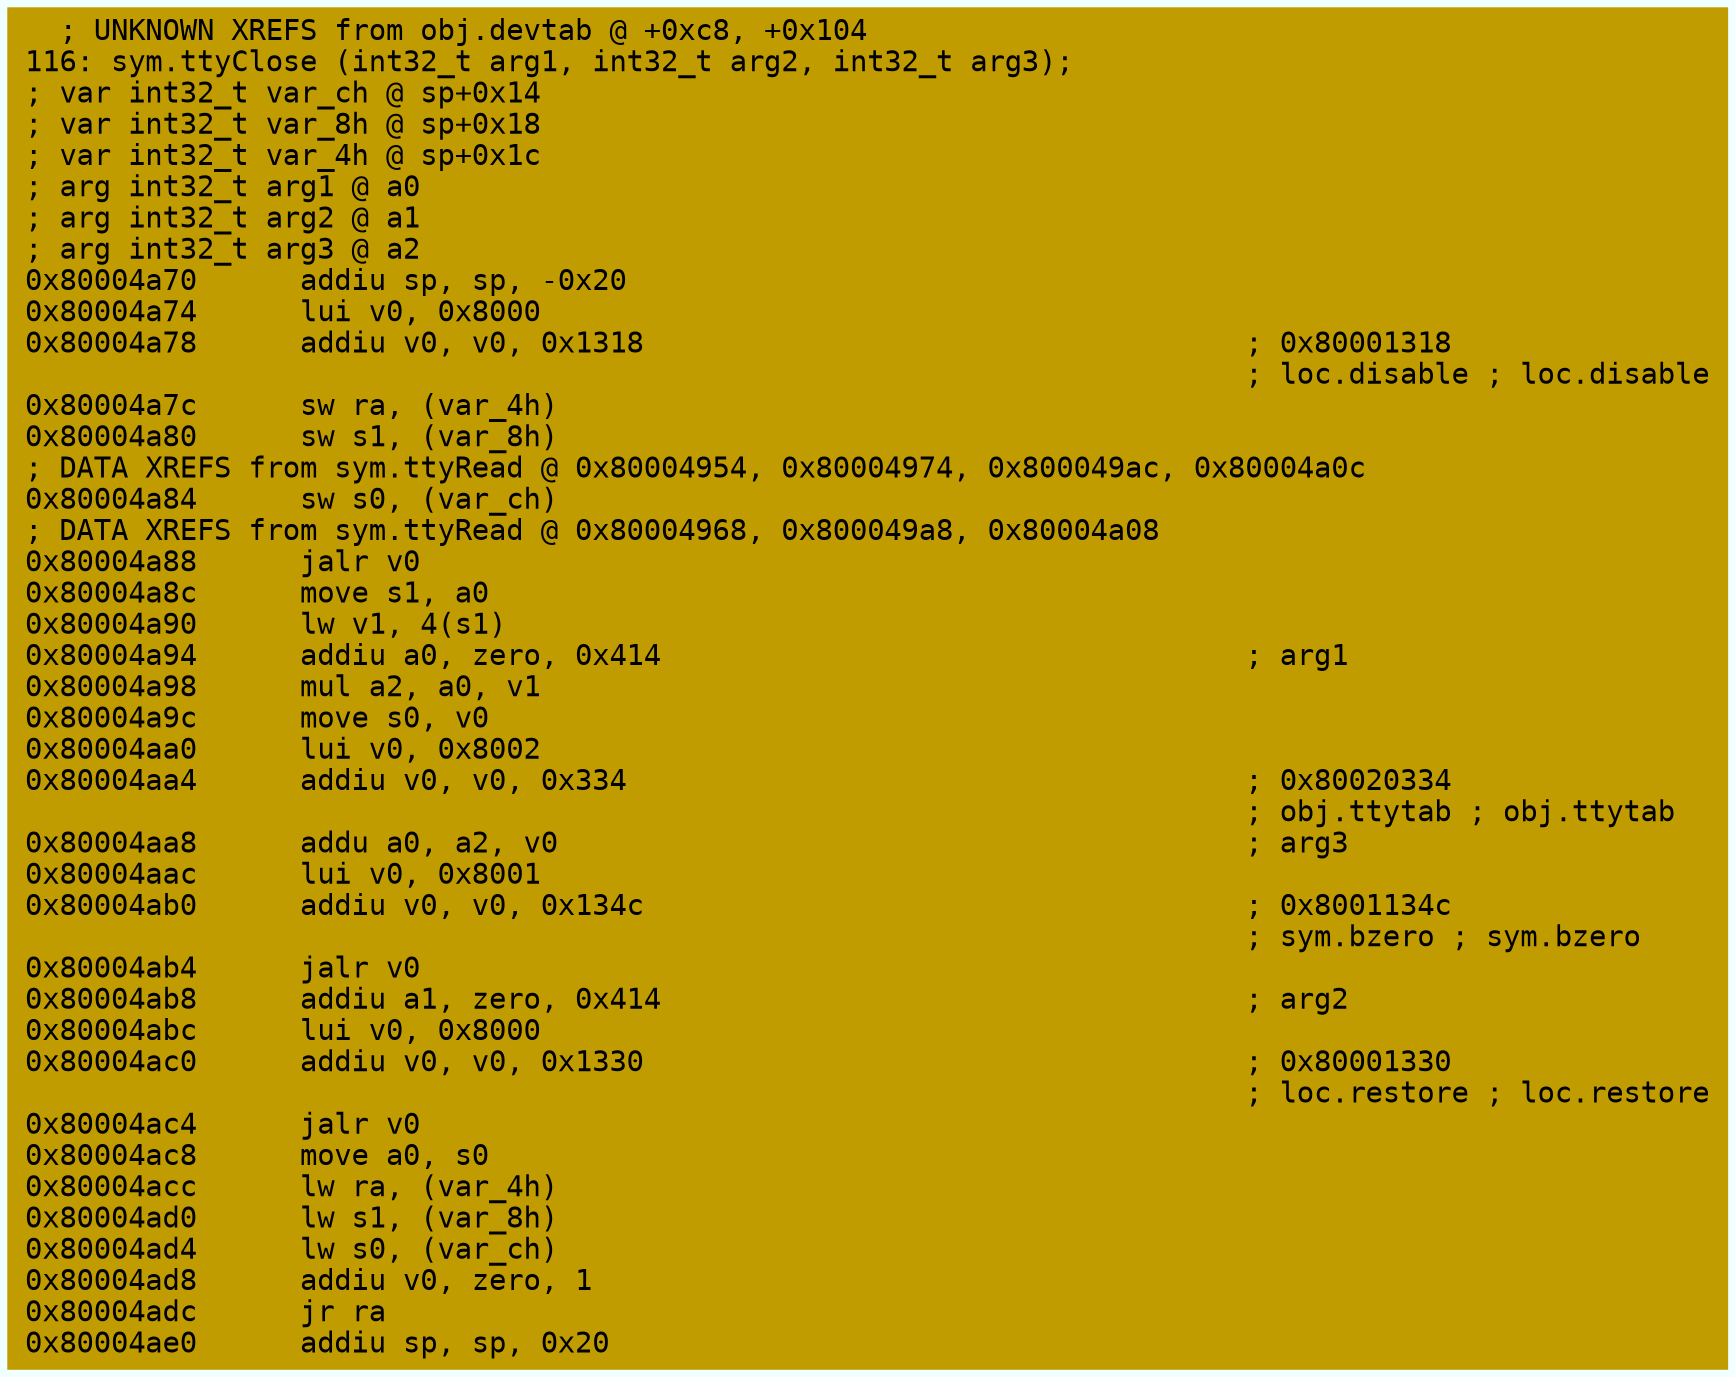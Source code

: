 digraph code {
	graph [bgcolor=azure fontsize=8 fontname="Courier" splines="ortho"];
	node [fillcolor=gray style=filled shape=box];
	edge [arrowhead="normal"];
	"0x80004a70" [URL="sym.ttyClose/0x80004a70", fillcolor="#c19c00",color="#c19c00", fontname="Courier",label="  ; UNKNOWN XREFS from obj.devtab @ +0xc8, +0x104\l116: sym.ttyClose (int32_t arg1, int32_t arg2, int32_t arg3);\l; var int32_t var_ch @ sp+0x14\l; var int32_t var_8h @ sp+0x18\l; var int32_t var_4h @ sp+0x1c\l; arg int32_t arg1 @ a0\l; arg int32_t arg2 @ a1\l; arg int32_t arg3 @ a2\l0x80004a70      addiu sp, sp, -0x20\l0x80004a74      lui v0, 0x8000\l0x80004a78      addiu v0, v0, 0x1318                                   ; 0x80001318\l                                                                       ; loc.disable ; loc.disable\l0x80004a7c      sw ra, (var_4h)\l0x80004a80      sw s1, (var_8h)\l; DATA XREFS from sym.ttyRead @ 0x80004954, 0x80004974, 0x800049ac, 0x80004a0c\l0x80004a84      sw s0, (var_ch)\l; DATA XREFS from sym.ttyRead @ 0x80004968, 0x800049a8, 0x80004a08\l0x80004a88      jalr v0\l0x80004a8c      move s1, a0\l0x80004a90      lw v1, 4(s1)\l0x80004a94      addiu a0, zero, 0x414                                  ; arg1\l0x80004a98      mul a2, a0, v1\l0x80004a9c      move s0, v0\l0x80004aa0      lui v0, 0x8002\l0x80004aa4      addiu v0, v0, 0x334                                    ; 0x80020334\l                                                                       ; obj.ttytab ; obj.ttytab\l0x80004aa8      addu a0, a2, v0                                        ; arg3\l0x80004aac      lui v0, 0x8001\l0x80004ab0      addiu v0, v0, 0x134c                                   ; 0x8001134c\l                                                                       ; sym.bzero ; sym.bzero\l0x80004ab4      jalr v0\l0x80004ab8      addiu a1, zero, 0x414                                  ; arg2\l0x80004abc      lui v0, 0x8000\l0x80004ac0      addiu v0, v0, 0x1330                                   ; 0x80001330\l                                                                       ; loc.restore ; loc.restore\l0x80004ac4      jalr v0\l0x80004ac8      move a0, s0\l0x80004acc      lw ra, (var_4h)\l0x80004ad0      lw s1, (var_8h)\l0x80004ad4      lw s0, (var_ch)\l0x80004ad8      addiu v0, zero, 1\l0x80004adc      jr ra\l0x80004ae0      addiu sp, sp, 0x20\l"]
}
